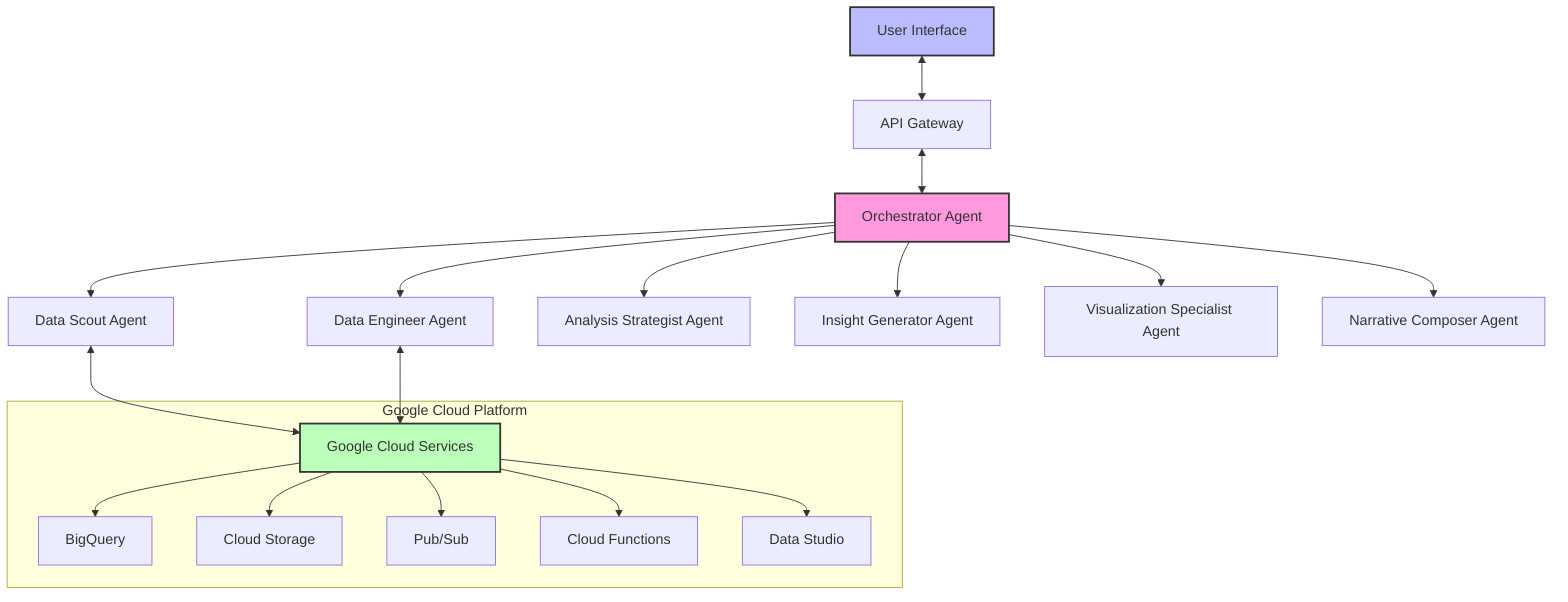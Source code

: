 graph TD
    User[User Interface] <--> API[API Gateway]
    API <--> Orchestrator[Orchestrator Agent]
    
    Orchestrator --> DataScout[Data Scout Agent]
    Orchestrator --> DataEngineer[Data Engineer Agent]
    Orchestrator --> AnalysisStrategist[Analysis Strategist Agent]
    Orchestrator --> InsightGenerator[Insight Generator Agent]
    Orchestrator --> VisualizationSpecialist[Visualization Specialist Agent]
    Orchestrator --> NarrativeComposer[Narrative Composer Agent]
    
    DataScout <--> GCP[Google Cloud Services]
    DataEngineer <--> GCP
    
    subgraph "Google Cloud Platform"
        GCP --> BigQuery[BigQuery]
        GCP --> Storage[Cloud Storage]
        GCP --> PubSub[Pub/Sub]
        GCP --> Functions[Cloud Functions]
        GCP --> DataStudio[Data Studio]
    end
    
    style Orchestrator fill:#f9d,stroke:#333,stroke-width:2px
    style User fill:#bbf,stroke:#333,stroke-width:2px
    style GCP fill:#bfb,stroke:#333,stroke-width:2px